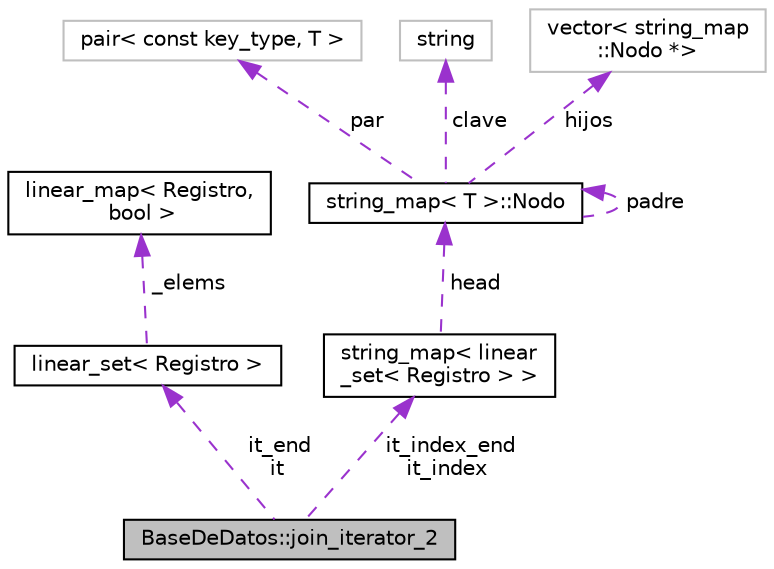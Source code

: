 digraph "BaseDeDatos::join_iterator_2"
{
  edge [fontname="Helvetica",fontsize="10",labelfontname="Helvetica",labelfontsize="10"];
  node [fontname="Helvetica",fontsize="10",shape=record];
  Node1 [label="BaseDeDatos::join_iterator_2",height=0.2,width=0.4,color="black", fillcolor="grey75", style="filled", fontcolor="black"];
  Node2 -> Node1 [dir="back",color="darkorchid3",fontsize="10",style="dashed",label=" it_end\nit" ,fontname="Helvetica"];
  Node2 [label="linear_set\< Registro \>",height=0.2,width=0.4,color="black", fillcolor="white", style="filled",URL="$classlinear__set.html"];
  Node3 -> Node2 [dir="back",color="darkorchid3",fontsize="10",style="dashed",label=" _elems" ,fontname="Helvetica"];
  Node3 [label="linear_map\< Registro,\l bool \>",height=0.2,width=0.4,color="black", fillcolor="white", style="filled",URL="$classlinear__map.html"];
  Node4 -> Node1 [dir="back",color="darkorchid3",fontsize="10",style="dashed",label=" it_index_end\nit_index" ,fontname="Helvetica"];
  Node4 [label="string_map\< linear\l_set\< Registro \> \>",height=0.2,width=0.4,color="black", fillcolor="white", style="filled",URL="$classstring__map.html"];
  Node5 -> Node4 [dir="back",color="darkorchid3",fontsize="10",style="dashed",label=" head" ,fontname="Helvetica"];
  Node5 [label="string_map\< T \>::Nodo",height=0.2,width=0.4,color="black", fillcolor="white", style="filled",URL="$structstring__map_1_1Nodo.html"];
  Node6 -> Node5 [dir="back",color="darkorchid3",fontsize="10",style="dashed",label=" par" ,fontname="Helvetica"];
  Node6 [label="pair\< const key_type, T \>",height=0.2,width=0.4,color="grey75", fillcolor="white", style="filled"];
  Node5 -> Node5 [dir="back",color="darkorchid3",fontsize="10",style="dashed",label=" padre" ,fontname="Helvetica"];
  Node7 -> Node5 [dir="back",color="darkorchid3",fontsize="10",style="dashed",label=" clave" ,fontname="Helvetica"];
  Node7 [label="string",height=0.2,width=0.4,color="grey75", fillcolor="white", style="filled"];
  Node8 -> Node5 [dir="back",color="darkorchid3",fontsize="10",style="dashed",label=" hijos" ,fontname="Helvetica"];
  Node8 [label="vector\< string_map\l::Nodo *\>",height=0.2,width=0.4,color="grey75", fillcolor="white", style="filled"];
}
